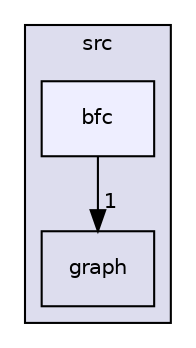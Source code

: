 digraph "src/bfc" {
  compound=true
  node [ fontsize="10", fontname="Helvetica"];
  edge [ labelfontsize="10", labelfontname="Helvetica"];
  subgraph clusterdir_68267d1309a1af8e8297ef4c3efbcdba {
    graph [ bgcolor="#ddddee", pencolor="black", label="src" fontname="Helvetica", fontsize="10", URL="dir_68267d1309a1af8e8297ef4c3efbcdba.html"]
  dir_d182250f0c231765fc862e69db210731 [shape=box label="graph" URL="dir_d182250f0c231765fc862e69db210731.html"];
  dir_e4a6f64f6b109e2e74a7dd3fb69521ed [shape=box, label="bfc", style="filled", fillcolor="#eeeeff", pencolor="black", URL="dir_e4a6f64f6b109e2e74a7dd3fb69521ed.html"];
  }
  dir_e4a6f64f6b109e2e74a7dd3fb69521ed->dir_d182250f0c231765fc862e69db210731 [headlabel="1", labeldistance=1.5 headhref="dir_000001_000003.html"];
}

